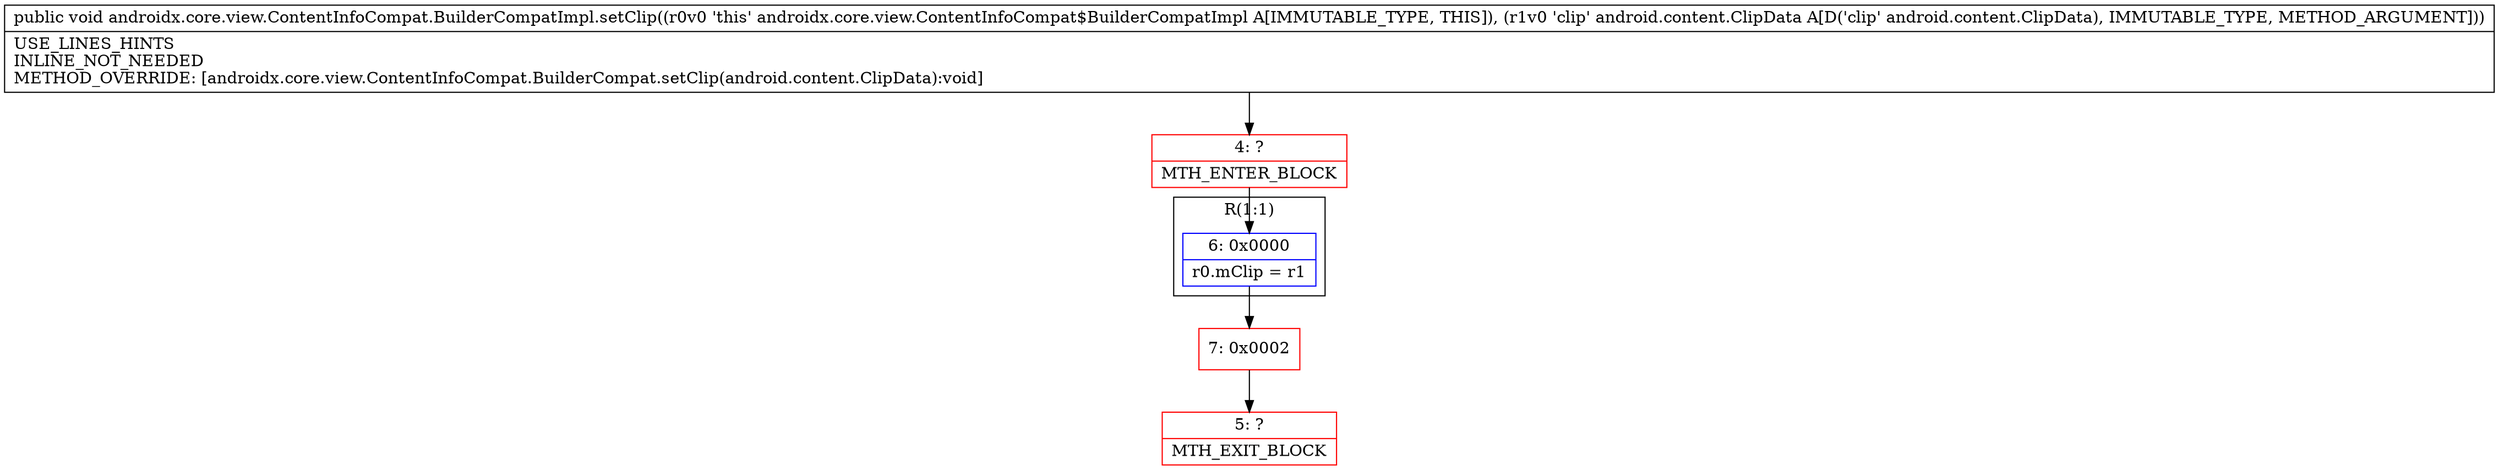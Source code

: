 digraph "CFG forandroidx.core.view.ContentInfoCompat.BuilderCompatImpl.setClip(Landroid\/content\/ClipData;)V" {
subgraph cluster_Region_1542118298 {
label = "R(1:1)";
node [shape=record,color=blue];
Node_6 [shape=record,label="{6\:\ 0x0000|r0.mClip = r1\l}"];
}
Node_4 [shape=record,color=red,label="{4\:\ ?|MTH_ENTER_BLOCK\l}"];
Node_7 [shape=record,color=red,label="{7\:\ 0x0002}"];
Node_5 [shape=record,color=red,label="{5\:\ ?|MTH_EXIT_BLOCK\l}"];
MethodNode[shape=record,label="{public void androidx.core.view.ContentInfoCompat.BuilderCompatImpl.setClip((r0v0 'this' androidx.core.view.ContentInfoCompat$BuilderCompatImpl A[IMMUTABLE_TYPE, THIS]), (r1v0 'clip' android.content.ClipData A[D('clip' android.content.ClipData), IMMUTABLE_TYPE, METHOD_ARGUMENT]))  | USE_LINES_HINTS\lINLINE_NOT_NEEDED\lMETHOD_OVERRIDE: [androidx.core.view.ContentInfoCompat.BuilderCompat.setClip(android.content.ClipData):void]\l}"];
MethodNode -> Node_4;Node_6 -> Node_7;
Node_4 -> Node_6;
Node_7 -> Node_5;
}

